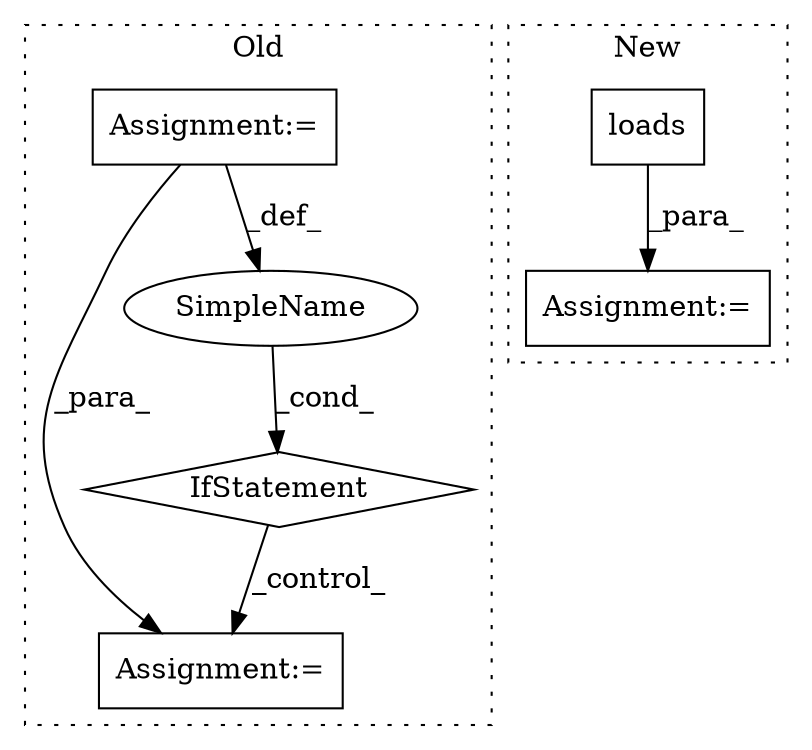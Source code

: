 digraph G {
subgraph cluster0 {
1 [label="IfStatement" a="25" s="7233,7261" l="4,2" shape="diamond"];
4 [label="Assignment:=" a="7" s="7277" l="1" shape="box"];
5 [label="SimpleName" a="42" s="" l="" shape="ellipse"];
6 [label="Assignment:=" a="7" s="7123" l="6" shape="box"];
label = "Old";
style="dotted";
}
subgraph cluster1 {
2 [label="loads" a="32" s="8061,8075" l="6,1" shape="box"];
3 [label="Assignment:=" a="7" s="8268" l="1" shape="box"];
label = "New";
style="dotted";
}
1 -> 4 [label="_control_"];
2 -> 3 [label="_para_"];
5 -> 1 [label="_cond_"];
6 -> 5 [label="_def_"];
6 -> 4 [label="_para_"];
}